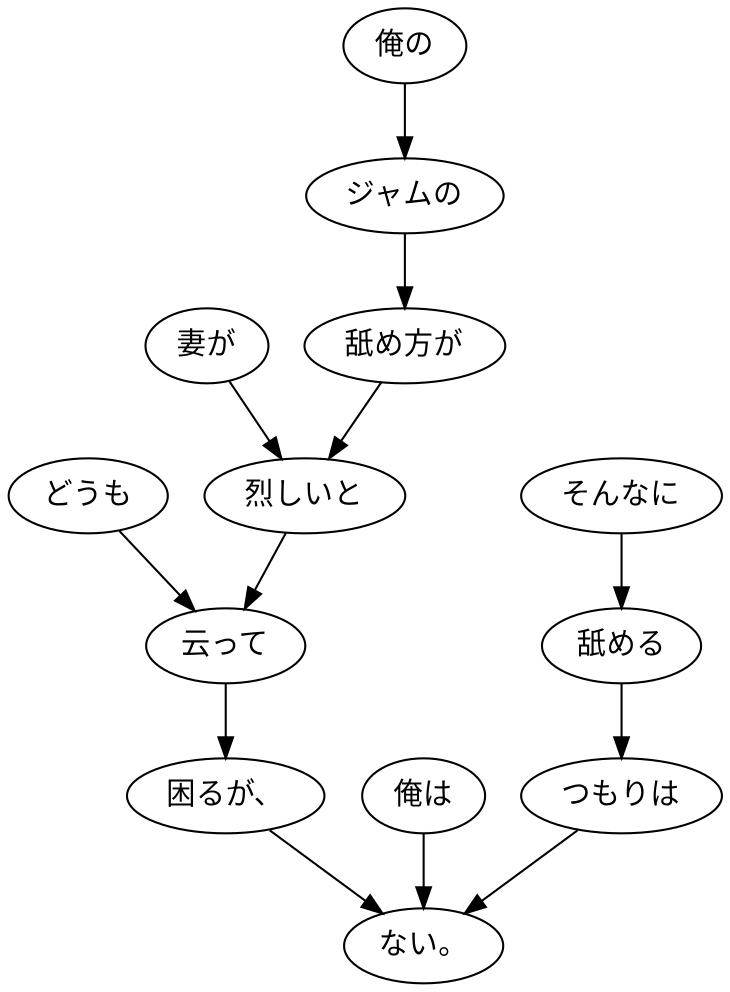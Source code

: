 digraph graph3044 {
	node0 [label="どうも"];
	node1 [label="妻が"];
	node2 [label="俺の"];
	node3 [label="ジャムの"];
	node4 [label="舐め方が"];
	node5 [label="烈しいと"];
	node6 [label="云って"];
	node7 [label="困るが、"];
	node8 [label="俺は"];
	node9 [label="そんなに"];
	node10 [label="舐める"];
	node11 [label="つもりは"];
	node12 [label="ない。"];
	node0 -> node6;
	node1 -> node5;
	node2 -> node3;
	node3 -> node4;
	node4 -> node5;
	node5 -> node6;
	node6 -> node7;
	node7 -> node12;
	node8 -> node12;
	node9 -> node10;
	node10 -> node11;
	node11 -> node12;
}
